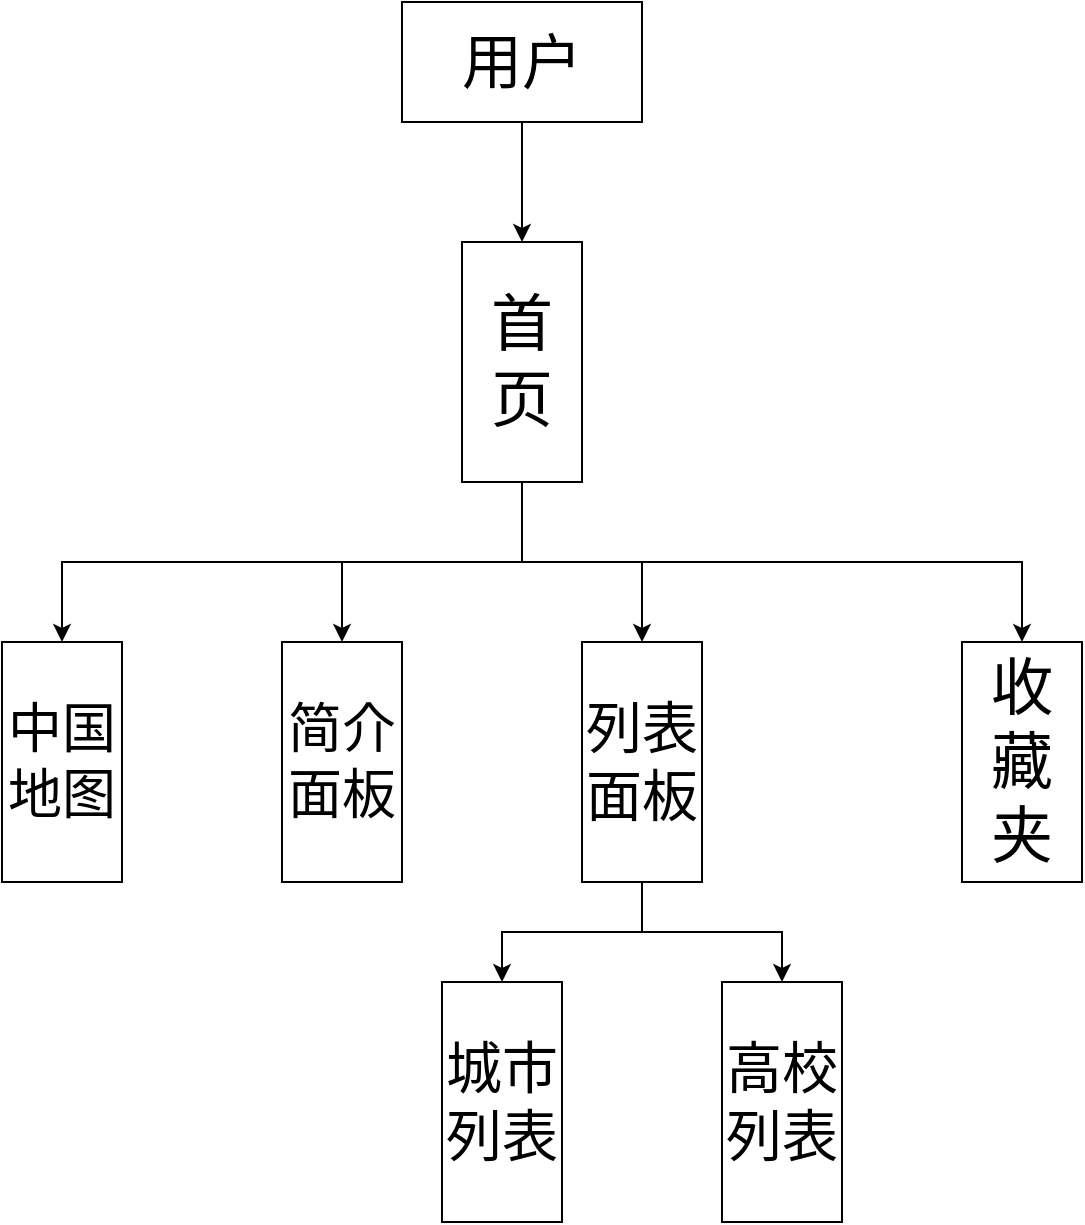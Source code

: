 <mxfile version="24.4.7" type="github">
  <diagram name="第 1 页" id="SwL3U8M1bM2HicuCUBdc">
    <mxGraphModel dx="1434" dy="756" grid="1" gridSize="10" guides="1" tooltips="1" connect="1" arrows="1" fold="1" page="1" pageScale="1" pageWidth="827" pageHeight="1169" math="0" shadow="0">
      <root>
        <mxCell id="0" />
        <mxCell id="1" parent="0" />
        <mxCell id="vLBTxcqde7IN3xj8JdE4-10" value="" style="edgeStyle=orthogonalEdgeStyle;rounded=0;orthogonalLoop=1;jettySize=auto;html=1;" edge="1" parent="1" source="vLBTxcqde7IN3xj8JdE4-1" target="vLBTxcqde7IN3xj8JdE4-4">
          <mxGeometry relative="1" as="geometry" />
        </mxCell>
        <mxCell id="vLBTxcqde7IN3xj8JdE4-1" value="&lt;font style=&quot;font-size: 30px;&quot;&gt;用户&lt;/font&gt;" style="rounded=0;whiteSpace=wrap;html=1;" vertex="1" parent="1">
          <mxGeometry x="320" y="80" width="120" height="60" as="geometry" />
        </mxCell>
        <mxCell id="vLBTxcqde7IN3xj8JdE4-12" style="edgeStyle=orthogonalEdgeStyle;rounded=0;orthogonalLoop=1;jettySize=auto;html=1;exitX=1;exitY=0.5;exitDx=0;exitDy=0;entryX=0;entryY=0.5;entryDx=0;entryDy=0;" edge="1" parent="1" source="vLBTxcqde7IN3xj8JdE4-4" target="vLBTxcqde7IN3xj8JdE4-8">
          <mxGeometry relative="1" as="geometry" />
        </mxCell>
        <mxCell id="vLBTxcqde7IN3xj8JdE4-13" style="edgeStyle=orthogonalEdgeStyle;rounded=0;orthogonalLoop=1;jettySize=auto;html=1;exitX=1;exitY=0.5;exitDx=0;exitDy=0;entryX=0;entryY=0.5;entryDx=0;entryDy=0;" edge="1" parent="1" source="vLBTxcqde7IN3xj8JdE4-4" target="vLBTxcqde7IN3xj8JdE4-7">
          <mxGeometry relative="1" as="geometry" />
        </mxCell>
        <mxCell id="vLBTxcqde7IN3xj8JdE4-14" style="edgeStyle=orthogonalEdgeStyle;rounded=0;orthogonalLoop=1;jettySize=auto;html=1;entryX=0;entryY=0.5;entryDx=0;entryDy=0;" edge="1" parent="1" source="vLBTxcqde7IN3xj8JdE4-4" target="vLBTxcqde7IN3xj8JdE4-6">
          <mxGeometry relative="1" as="geometry" />
        </mxCell>
        <mxCell id="vLBTxcqde7IN3xj8JdE4-17" style="edgeStyle=orthogonalEdgeStyle;rounded=0;orthogonalLoop=1;jettySize=auto;html=1;exitX=1;exitY=0.5;exitDx=0;exitDy=0;entryX=0;entryY=0.5;entryDx=0;entryDy=0;" edge="1" parent="1" source="vLBTxcqde7IN3xj8JdE4-4" target="vLBTxcqde7IN3xj8JdE4-5">
          <mxGeometry relative="1" as="geometry" />
        </mxCell>
        <mxCell id="vLBTxcqde7IN3xj8JdE4-4" value="&lt;font style=&quot;font-size: 31px;&quot;&gt;首页&lt;/font&gt;" style="rounded=0;whiteSpace=wrap;html=1;direction=south;" vertex="1" parent="1">
          <mxGeometry x="350" y="200" width="60" height="120" as="geometry" />
        </mxCell>
        <mxCell id="vLBTxcqde7IN3xj8JdE4-5" value="&lt;font style=&quot;font-size: 31px;&quot;&gt;收藏夹&lt;/font&gt;" style="rounded=0;whiteSpace=wrap;html=1;direction=south;" vertex="1" parent="1">
          <mxGeometry x="600" y="400" width="60" height="120" as="geometry" />
        </mxCell>
        <mxCell id="vLBTxcqde7IN3xj8JdE4-20" style="edgeStyle=orthogonalEdgeStyle;rounded=0;orthogonalLoop=1;jettySize=auto;html=1;exitX=1;exitY=0.5;exitDx=0;exitDy=0;entryX=0;entryY=0.5;entryDx=0;entryDy=0;" edge="1" parent="1" source="vLBTxcqde7IN3xj8JdE4-6" target="vLBTxcqde7IN3xj8JdE4-18">
          <mxGeometry relative="1" as="geometry" />
        </mxCell>
        <mxCell id="vLBTxcqde7IN3xj8JdE4-21" style="edgeStyle=orthogonalEdgeStyle;rounded=0;orthogonalLoop=1;jettySize=auto;html=1;exitX=1;exitY=0.5;exitDx=0;exitDy=0;entryX=0;entryY=0.5;entryDx=0;entryDy=0;" edge="1" parent="1" source="vLBTxcqde7IN3xj8JdE4-6" target="vLBTxcqde7IN3xj8JdE4-19">
          <mxGeometry relative="1" as="geometry" />
        </mxCell>
        <mxCell id="vLBTxcqde7IN3xj8JdE4-6" value="&lt;font style=&quot;font-size: 28px;&quot;&gt;列表面板&lt;/font&gt;" style="rounded=0;whiteSpace=wrap;html=1;direction=south;" vertex="1" parent="1">
          <mxGeometry x="410" y="400" width="60" height="120" as="geometry" />
        </mxCell>
        <mxCell id="vLBTxcqde7IN3xj8JdE4-7" value="&lt;font style=&quot;font-size: 27px;&quot;&gt;简介面板&lt;/font&gt;" style="rounded=0;whiteSpace=wrap;html=1;direction=south;" vertex="1" parent="1">
          <mxGeometry x="260" y="400" width="60" height="120" as="geometry" />
        </mxCell>
        <mxCell id="vLBTxcqde7IN3xj8JdE4-8" value="&lt;font style=&quot;font-size: 27px;&quot;&gt;中国地图&lt;/font&gt;" style="rounded=0;whiteSpace=wrap;html=1;direction=south;" vertex="1" parent="1">
          <mxGeometry x="120" y="400" width="60" height="120" as="geometry" />
        </mxCell>
        <mxCell id="vLBTxcqde7IN3xj8JdE4-18" value="&lt;font style=&quot;font-size: 28px;&quot;&gt;高校列表&lt;/font&gt;" style="rounded=0;whiteSpace=wrap;html=1;direction=south;" vertex="1" parent="1">
          <mxGeometry x="480" y="570" width="60" height="120" as="geometry" />
        </mxCell>
        <mxCell id="vLBTxcqde7IN3xj8JdE4-19" value="&lt;font style=&quot;font-size: 28px;&quot;&gt;城市列表&lt;/font&gt;" style="rounded=0;whiteSpace=wrap;html=1;direction=south;" vertex="1" parent="1">
          <mxGeometry x="340" y="570" width="60" height="120" as="geometry" />
        </mxCell>
      </root>
    </mxGraphModel>
  </diagram>
</mxfile>

